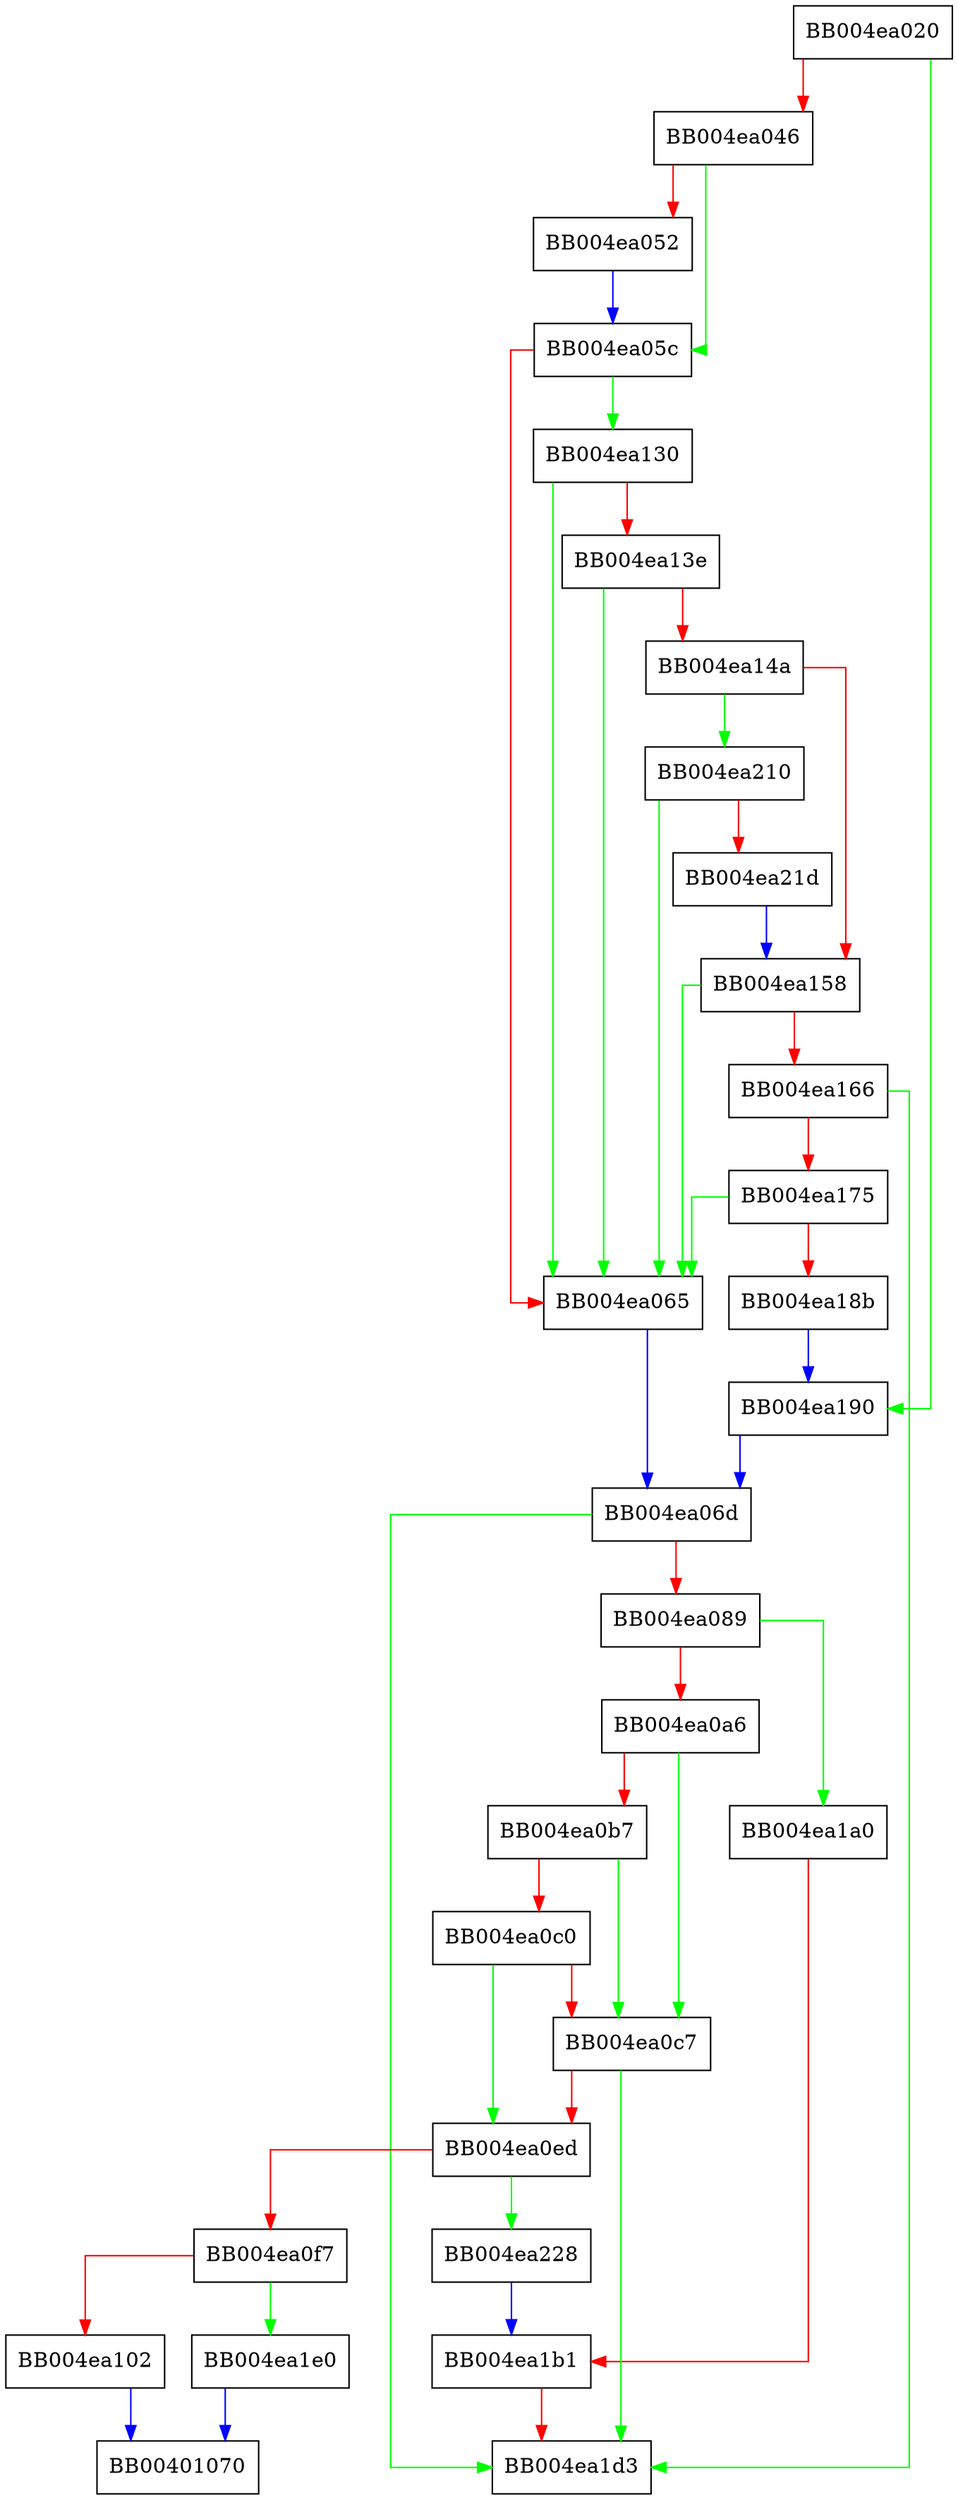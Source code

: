 digraph tls_construct_finished {
  node [shape="box"];
  graph [splines=ortho];
  BB004ea020 -> BB004ea190 [color="green"];
  BB004ea020 -> BB004ea046 [color="red"];
  BB004ea046 -> BB004ea05c [color="green"];
  BB004ea046 -> BB004ea052 [color="red"];
  BB004ea052 -> BB004ea05c [color="blue"];
  BB004ea05c -> BB004ea130 [color="green"];
  BB004ea05c -> BB004ea065 [color="red"];
  BB004ea065 -> BB004ea06d [color="blue"];
  BB004ea06d -> BB004ea1d3 [color="green"];
  BB004ea06d -> BB004ea089 [color="red"];
  BB004ea089 -> BB004ea1a0 [color="green"];
  BB004ea089 -> BB004ea0a6 [color="red"];
  BB004ea0a6 -> BB004ea0c7 [color="green"];
  BB004ea0a6 -> BB004ea0b7 [color="red"];
  BB004ea0b7 -> BB004ea0c7 [color="green"];
  BB004ea0b7 -> BB004ea0c0 [color="red"];
  BB004ea0c0 -> BB004ea0ed [color="green"];
  BB004ea0c0 -> BB004ea0c7 [color="red"];
  BB004ea0c7 -> BB004ea1d3 [color="green"];
  BB004ea0c7 -> BB004ea0ed [color="red"];
  BB004ea0ed -> BB004ea228 [color="green"];
  BB004ea0ed -> BB004ea0f7 [color="red"];
  BB004ea0f7 -> BB004ea1e0 [color="green"];
  BB004ea0f7 -> BB004ea102 [color="red"];
  BB004ea102 -> BB00401070 [color="blue"];
  BB004ea130 -> BB004ea065 [color="green"];
  BB004ea130 -> BB004ea13e [color="red"];
  BB004ea13e -> BB004ea065 [color="green"];
  BB004ea13e -> BB004ea14a [color="red"];
  BB004ea14a -> BB004ea210 [color="green"];
  BB004ea14a -> BB004ea158 [color="red"];
  BB004ea158 -> BB004ea065 [color="green"];
  BB004ea158 -> BB004ea166 [color="red"];
  BB004ea166 -> BB004ea1d3 [color="green"];
  BB004ea166 -> BB004ea175 [color="red"];
  BB004ea175 -> BB004ea065 [color="green"];
  BB004ea175 -> BB004ea18b [color="red"];
  BB004ea18b -> BB004ea190 [color="blue"];
  BB004ea190 -> BB004ea06d [color="blue"];
  BB004ea1a0 -> BB004ea1b1 [color="red"];
  BB004ea1b1 -> BB004ea1d3 [color="red"];
  BB004ea1e0 -> BB00401070 [color="blue"];
  BB004ea210 -> BB004ea065 [color="green"];
  BB004ea210 -> BB004ea21d [color="red"];
  BB004ea21d -> BB004ea158 [color="blue"];
  BB004ea228 -> BB004ea1b1 [color="blue"];
}